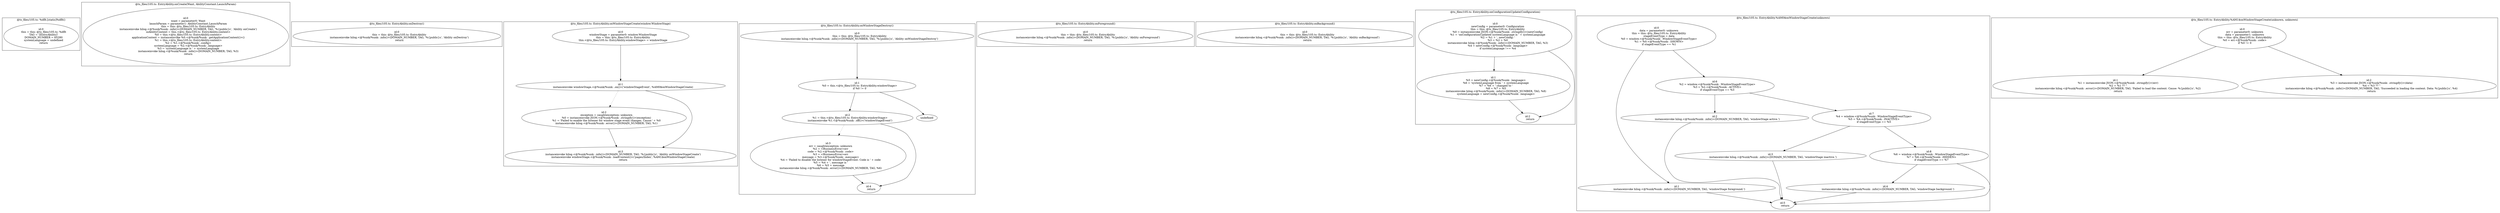 digraph "105.ts" {
subgraph "cluster_@ts_files/105.ts: %dflt.[static]%dflt()" {
  label="@ts_files/105.ts: %dflt.[static]%dflt()";
  Node33700 [label="id:0
      this = this: @ts_files/105.ts: %dflt
      TAG = '[EntryAbility]'
      DOMAIN_NUMBER = 65280
      systemLanguage = undefined
      return"];
}
subgraph "cluster_@ts_files/105.ts: EntryAbility.onCreate(Want, AbilityConstant.LaunchParam)" {
  label="@ts_files/105.ts: EntryAbility.onCreate(Want, AbilityConstant.LaunchParam)";
  Node68690 [label="id:0
      want = parameter0: Want
      launchParam = parameter1: AbilityConstant.LaunchParam
      this = this: @ts_files/105.ts: EntryAbility
      instanceinvoke hilog.<@%unk/%unk: .info()>(DOMAIN_NUMBER, TAG, '%{public}s', 'Ability onCreate')
      uiAbilityContext = this.<@ts_files/105.ts: EntryAbility.context>
      %0 = this.<@ts_files/105.ts: EntryAbility.context>
      applicationContext = instanceinvoke %0.<@%unk/%unk: .getApplicationContext()>()
      %1 = this.<@ts_files/105.ts: EntryAbility.context>
      %2 = %1.<@%unk/%unk: .config>
      systemLanguage = %2.<@%unk/%unk: .language>
      %3 = 'systemLanguage is ' + systemLanguage
      instanceinvoke hilog.<@%unk/%unk: .info()>(DOMAIN_NUMBER, TAG, %3)
      return"];
}
subgraph "cluster_@ts_files/105.ts: EntryAbility.onDestroy()" {
  label="@ts_files/105.ts: EntryAbility.onDestroy()";
  Node38270 [label="id:0
      this = this: @ts_files/105.ts: EntryAbility
      instanceinvoke hilog.<@%unk/%unk: .info()>(DOMAIN_NUMBER, TAG, '%{public}s', 'Ability onDestroy')
      return"];
}
subgraph "cluster_@ts_files/105.ts: EntryAbility.onWindowStageCreate(window.WindowStage)" {
  label="@ts_files/105.ts: EntryAbility.onWindowStageCreate(window.WindowStage)";
  Node66510 [label="id:0
      windowStage = parameter0: window.WindowStage
      this = this: @ts_files/105.ts: EntryAbility
      this.<@ts_files/105.ts: EntryAbility.windowStage> = windowStage"];
  Node66511 [label="id:1
      instanceinvoke windowStage.<@%unk/%unk: .on()>('windowStageEvent', %AM0$onWindowStageCreate)"];
  Node66512 [label="id:2
      exception = caughtexception: unknown
      %0 = instanceinvoke JSON.<@%unk/%unk: .stringify()>(exception)
      %1 = 'Failed to enable the listener for window stage event changes. Cause:' + %0
      instanceinvoke hilog.<@%unk/%unk: .error()>(DOMAIN_NUMBER, TAG, %1)"];
  Node66513 [label="id:3
      instanceinvoke hilog.<@%unk/%unk: .info()>(DOMAIN_NUMBER, TAG, '%{public}s', 'Ability onWindowStageCreate')
      instanceinvoke windowStage.<@%unk/%unk: .loadContent()>('pages/Index', %AM1$onWindowStageCreate)
      return"];
  Node66510 -> Node66511;
  Node66511 -> Node66513;
  Node66511 -> Node66512[style="dotted"];
  Node66512 -> Node66513;
}
subgraph "cluster_@ts_files/105.ts: EntryAbility.onWindowStageDestroy()" {
  label="@ts_files/105.ts: EntryAbility.onWindowStageDestroy()";
  Node49590 [label="id:0
      this = this: @ts_files/105.ts: EntryAbility
      instanceinvoke hilog.<@%unk/%unk: .info()>(DOMAIN_NUMBER, TAG, '%{public}s', 'Ability onWindowStageDestroy')"];
  Node49591 [label="id:1
      %0 = this.<@ts_files/105.ts: EntryAbility.windowStage>
      if %0 != 0"];
  Node49592 [label="id:2
      %1 = this.<@ts_files/105.ts: EntryAbility.windowStage>
      instanceinvoke %1.<@%unk/%unk: .off()>('windowStageEvent')"];
  Node49593 [label="id:3
      err = caughtexception: unknown
      %2 = <BusinessError>err
      code = %2.<@%unk/%unk: .code>
      %3 = <BusinessError>err
      message = %3.<@%unk/%unk: .message>
      %4 = 'Failed to disable the listener for windowStageEvent. Code is ' + code
      %5 = %4 + ', message is '
      %6 = %5 + message
      instanceinvoke hilog.<@%unk/%unk: .error()>(DOMAIN_NUMBER, TAG, %6)"];
  Node49594 [label="id:4
      return"];
  Node49590 -> Node49591;
  Node49591 -> Node49592;
  Node49591 -> undefined;
  Node49592 -> Node49594;
  Node49592 -> Node49593[style="dotted"];
  Node49593 -> Node49594;
}
subgraph "cluster_@ts_files/105.ts: EntryAbility.onForeground()" {
  label="@ts_files/105.ts: EntryAbility.onForeground()";
  Node41320 [label="id:0
      this = this: @ts_files/105.ts: EntryAbility
      instanceinvoke hilog.<@%unk/%unk: .info()>(DOMAIN_NUMBER, TAG, '%{public}s', 'Ability onForeground')
      return"];
}
subgraph "cluster_@ts_files/105.ts: EntryAbility.onBackground()" {
  label="@ts_files/105.ts: EntryAbility.onBackground()";
  Node41050 [label="id:0
      this = this: @ts_files/105.ts: EntryAbility
      instanceinvoke hilog.<@%unk/%unk: .info()>(DOMAIN_NUMBER, TAG, '%{public}s', 'Ability onBackground')
      return"];
}
subgraph "cluster_@ts_files/105.ts: EntryAbility.onConfigurationUpdate(Configuration)" {
  label="@ts_files/105.ts: EntryAbility.onConfigurationUpdate(Configuration)";
  Node64280 [label="id:0
      newConfig = parameter0: Configuration
      this = this: @ts_files/105.ts: EntryAbility
      %0 = instanceinvoke JSON.<@%unk/%unk: .stringify()>(newConfig)
      %1 = 'onConfigurationUpdated systemLanguage is ' + systemLanguage
      %2 = %1 + ', newConfig: '
      %3 = %2 + %0
      instanceinvoke hilog.<@%unk/%unk: .info()>(DOMAIN_NUMBER, TAG, %3)
      %4 = newConfig.<@%unk/%unk: .language>
      if systemLanguage !== %4"];
  Node64281 [label="id:1
      %5 = newConfig.<@%unk/%unk: .language>
      %6 = 'systemLanguage from ' + systemLanguage
      %7 = %6 + ' changed to '
      %8 = %7 + %5
      instanceinvoke hilog.<@%unk/%unk: .info()>(DOMAIN_NUMBER, TAG, %8)
      systemLanguage = newConfig.<@%unk/%unk: .language>"];
  Node64282 [label="id:2
      return"];
  Node64280 -> Node64281;
  Node64280 -> Node64282;
  Node64281 -> Node64282;
}
subgraph "cluster_@ts_files/105.ts: EntryAbility.%AM0$onWindowStageCreate(unknown)" {
  label="@ts_files/105.ts: EntryAbility.%AM0$onWindowStageCreate(unknown)";
  Node58560 [label="id:0
      data = parameter0: unknown
      this = this: @ts_files/105.ts: EntryAbility
      stageEventType = data
      %0 = window.<@%unk/%unk: .WindowStageEventType>
      %1 = %0.<@%unk/%unk: .SHOWN>
      if stageEventType == %1"];
  Node58561 [label="id:1
      instanceinvoke hilog.<@%unk/%unk: .info()>(DOMAIN_NUMBER, TAG, 'windowStage foreground.')"];
  Node58562 [label="id:2
      instanceinvoke hilog.<@%unk/%unk: .info()>(DOMAIN_NUMBER, TAG, 'windowStage active.')"];
  Node58563 [label="id:3
      instanceinvoke hilog.<@%unk/%unk: .info()>(DOMAIN_NUMBER, TAG, 'windowStage inactive.')"];
  Node58564 [label="id:4
      instanceinvoke hilog.<@%unk/%unk: .info()>(DOMAIN_NUMBER, TAG, 'windowStage background.')"];
  Node58565 [label="id:5
      return"];
  Node58566 [label="id:6
      %2 = window.<@%unk/%unk: .WindowStageEventType>
      %3 = %2.<@%unk/%unk: .ACTIVE>
      if stageEventType == %3"];
  Node58567 [label="id:7
      %4 = window.<@%unk/%unk: .WindowStageEventType>
      %5 = %4.<@%unk/%unk: .INACTIVE>
      if stageEventType == %5"];
  Node58568 [label="id:8
      %6 = window.<@%unk/%unk: .WindowStageEventType>
      %7 = %6.<@%unk/%unk: .HIDDEN>
      if stageEventType == %7"];
  Node58560 -> Node58561;
  Node58560 -> Node58566;
  Node58561 -> Node58565;
  Node58562 -> Node58565;
  Node58563 -> Node58565;
  Node58564 -> Node58565;
  Node58566 -> Node58562;
  Node58566 -> Node58567;
  Node58567 -> Node58563;
  Node58567 -> Node58568;
  Node58568 -> Node58564;
  Node58568 -> Node58565;
}
subgraph "cluster_@ts_files/105.ts: EntryAbility.%AM1$onWindowStageCreate(unknown, unknown)" {
  label="@ts_files/105.ts: EntryAbility.%AM1$onWindowStageCreate(unknown, unknown)";
  Node67170 [label="id:0
      err = parameter0: unknown
      data = parameter1: unknown
      this = this: @ts_files/105.ts: EntryAbility
      %0 = err.<@%unk/%unk: .code>
      if %0 != 0"];
  Node67171 [label="id:1
      %1 = instanceinvoke JSON.<@%unk/%unk: .stringify()>(err)
      %2 = %1 ?? ''
      instanceinvoke hilog.<@%unk/%unk: .error()>(DOMAIN_NUMBER, TAG, 'Failed to load the content. Cause: %{public}s', %2)
      return"];
  Node67172 [label="id:2
      %3 = instanceinvoke JSON.<@%unk/%unk: .stringify()>(data)
      %4 = %3 ?? ''
      instanceinvoke hilog.<@%unk/%unk: .info()>(DOMAIN_NUMBER, TAG, 'Succeeded in loading the content. Data: %{public}s', %4)
      return"];
  Node67170 -> Node67171;
  Node67170 -> Node67172;
}
}
